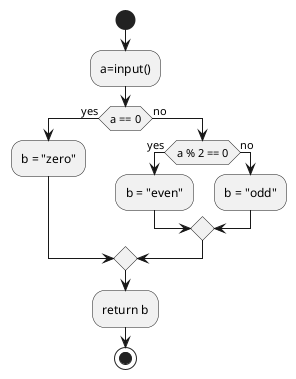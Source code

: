 @startuml
start
:a=input();
if (a == 0) then (yes)
    :b = "zero";
else (no)
    if (a % 2 == 0) then (yes)
        :b = "even";
    else (no)
        :b = "odd";
    endif
endif
:return b;
stop
@enduml
